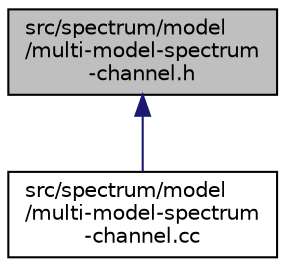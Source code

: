 digraph "src/spectrum/model/multi-model-spectrum-channel.h"
{
 // LATEX_PDF_SIZE
  edge [fontname="Helvetica",fontsize="10",labelfontname="Helvetica",labelfontsize="10"];
  node [fontname="Helvetica",fontsize="10",shape=record];
  Node1 [label="src/spectrum/model\l/multi-model-spectrum\l-channel.h",height=0.2,width=0.4,color="black", fillcolor="grey75", style="filled", fontcolor="black",tooltip=" "];
  Node1 -> Node2 [dir="back",color="midnightblue",fontsize="10",style="solid",fontname="Helvetica"];
  Node2 [label="src/spectrum/model\l/multi-model-spectrum\l-channel.cc",height=0.2,width=0.4,color="black", fillcolor="white", style="filled",URL="$multi-model-spectrum-channel_8cc.html",tooltip=" "];
}
